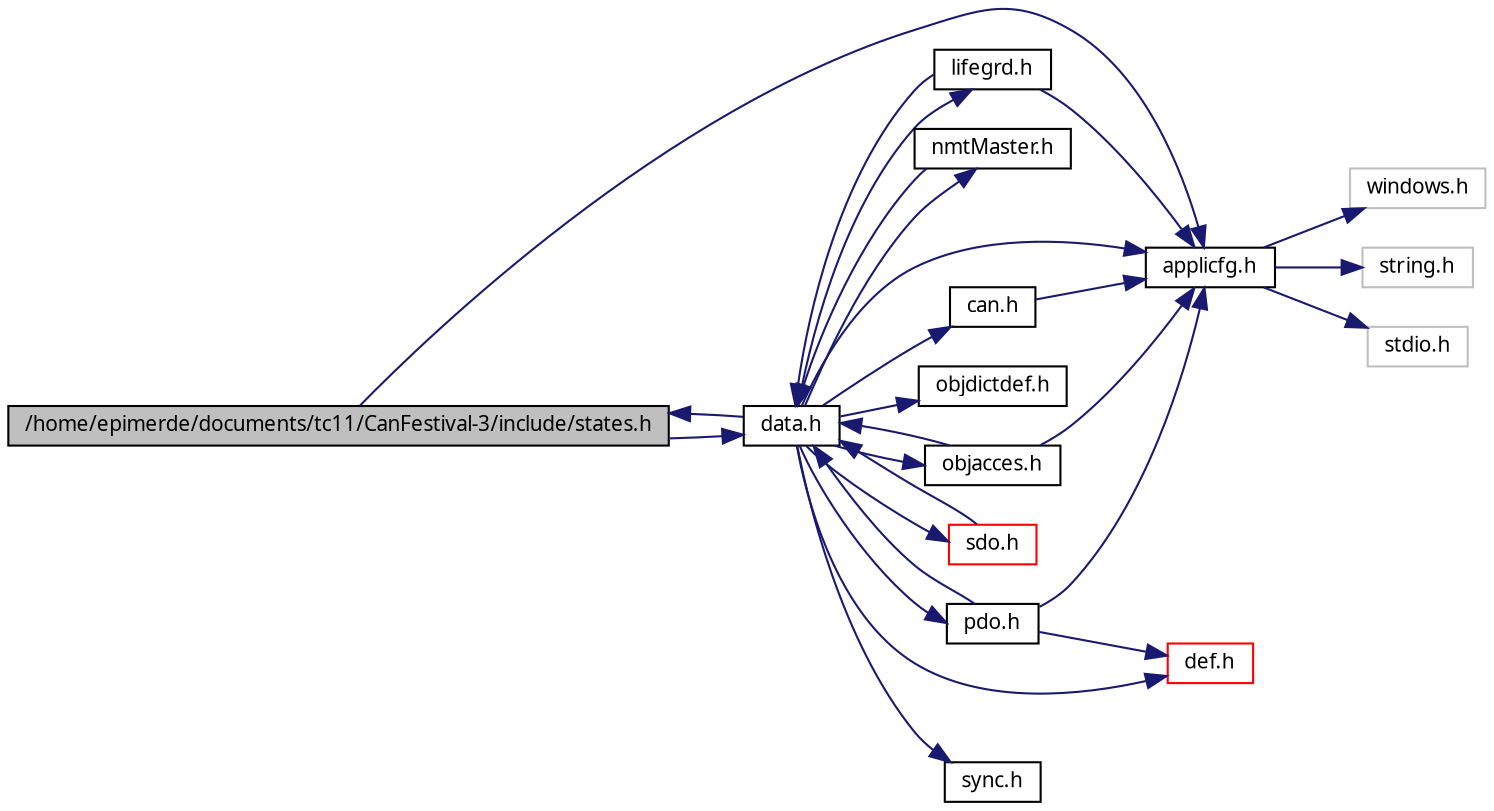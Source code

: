 digraph G
{
  edge [fontname="FreeSans.ttf",fontsize=10,labelfontname="FreeSans.ttf",labelfontsize=10];
  node [fontname="FreeSans.ttf",fontsize=10,shape=record];
  rankdir=LR;
  Node1 [label="/home/epimerde/documents/tc11/CanFestival-3/include/states.h",height=0.2,width=0.4,color="black", fillcolor="grey75", style="filled" fontcolor="black"];
  Node1 -> Node2 [color="midnightblue",fontsize=10,style="solid"];
  Node2 [label="applicfg.h",height=0.2,width=0.4,color="black", fillcolor="white", style="filled",URL="$win32_2applicfg_8h.html"];
  Node2 -> Node3 [color="midnightblue",fontsize=10,style="solid"];
  Node3 [label="windows.h",height=0.2,width=0.4,color="grey75", fillcolor="white", style="filled"];
  Node2 -> Node4 [color="midnightblue",fontsize=10,style="solid"];
  Node4 [label="string.h",height=0.2,width=0.4,color="grey75", fillcolor="white", style="filled"];
  Node2 -> Node5 [color="midnightblue",fontsize=10,style="solid"];
  Node5 [label="stdio.h",height=0.2,width=0.4,color="grey75", fillcolor="white", style="filled"];
  Node1 -> Node6 [color="midnightblue",fontsize=10,style="solid"];
  Node6 [label="data.h",height=0.2,width=0.4,color="black", fillcolor="white", style="filled",URL="$data_8h.html"];
  Node6 -> Node2 [color="midnightblue",fontsize=10,style="solid"];
  Node6 -> Node7 [color="midnightblue",fontsize=10,style="solid"];
  Node7 [label="def.h",height=0.2,width=0.4,color="red", fillcolor="white", style="filled",URL="$def_8h.html"];
  Node6 -> Node8 [color="midnightblue",fontsize=10,style="solid"];
  Node8 [label="can.h",height=0.2,width=0.4,color="black", fillcolor="white", style="filled",URL="$can_8h.html"];
  Node8 -> Node2 [color="midnightblue",fontsize=10,style="solid"];
  Node6 -> Node9 [color="midnightblue",fontsize=10,style="solid"];
  Node9 [label="objdictdef.h",height=0.2,width=0.4,color="black", fillcolor="white", style="filled",URL="$objdictdef_8h.html"];
  Node6 -> Node10 [color="midnightblue",fontsize=10,style="solid"];
  Node10 [label="objacces.h",height=0.2,width=0.4,color="black", fillcolor="white", style="filled",URL="$objacces_8h.html"];
  Node10 -> Node2 [color="midnightblue",fontsize=10,style="solid"];
  Node10 -> Node6 [color="midnightblue",fontsize=10,style="solid"];
  Node6 -> Node11 [color="midnightblue",fontsize=10,style="solid"];
  Node11 [label="sdo.h",height=0.2,width=0.4,color="red", fillcolor="white", style="filled",URL="$sdo_8h.html"];
  Node11 -> Node6 [color="midnightblue",fontsize=10,style="solid"];
  Node6 -> Node12 [color="midnightblue",fontsize=10,style="solid"];
  Node12 [label="pdo.h",height=0.2,width=0.4,color="black", fillcolor="white", style="filled",URL="$pdo_8h.html"];
  Node12 -> Node2 [color="midnightblue",fontsize=10,style="solid"];
  Node12 -> Node7 [color="midnightblue",fontsize=10,style="solid"];
  Node12 -> Node6 [color="midnightblue",fontsize=10,style="solid"];
  Node6 -> Node1 [color="midnightblue",fontsize=10,style="solid"];
  Node6 -> Node13 [color="midnightblue",fontsize=10,style="solid"];
  Node13 [label="lifegrd.h",height=0.2,width=0.4,color="black", fillcolor="white", style="filled",URL="$lifegrd_8h.html"];
  Node13 -> Node2 [color="midnightblue",fontsize=10,style="solid"];
  Node13 -> Node6 [color="midnightblue",fontsize=10,style="solid"];
  Node6 -> Node14 [color="midnightblue",fontsize=10,style="solid"];
  Node14 [label="sync.h",height=0.2,width=0.4,color="black", fillcolor="white", style="filled",URL="$sync_8h.html"];
  Node6 -> Node15 [color="midnightblue",fontsize=10,style="solid"];
  Node15 [label="nmtMaster.h",height=0.2,width=0.4,color="black", fillcolor="white", style="filled",URL="$nmtMaster_8h.html"];
  Node15 -> Node6 [color="midnightblue",fontsize=10,style="solid"];
}
